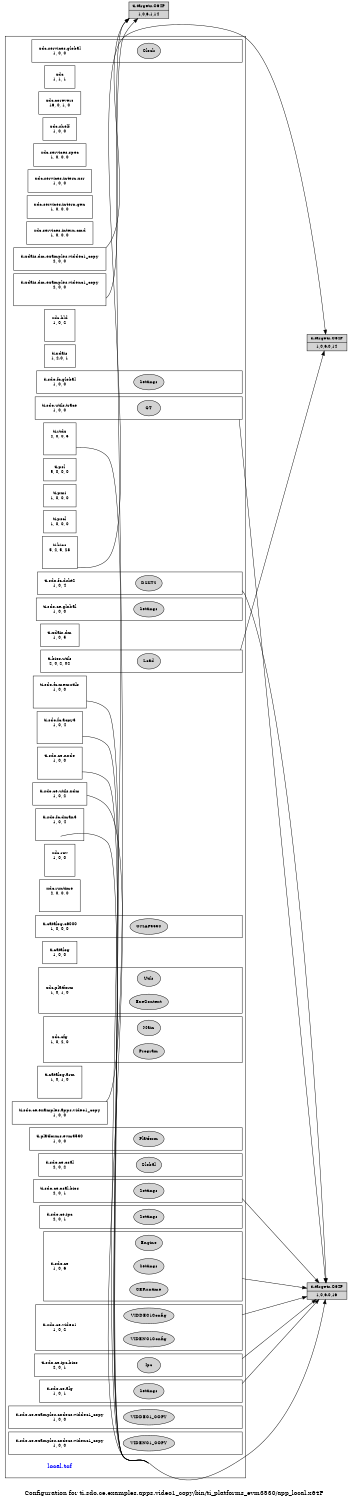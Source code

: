 digraph configuration {
    size="7.5,10";
    rankdir=LR;
    ranksep=".50 equally";
    concentrate=true;
    compound=true;
    label="\nConfiguration for ti.sdo.ce.examples.apps.video1_copy/bin/ti_platforms_evm3530/app_local.x64P"
  node [font=Helvetica, fontsize=14, fontcolor=black];  subgraph cluster0 {label=""; __cfg [label="local.tcf", color=white, fontcolor=blue];
    node [font=Helvetica, fontsize=10];    subgraph cluster1 {
        label="";
        xdc_services_global__top [shape=box,label="xdc.services.global\n1, 0, 0", color=white];
        xdc_services_global__bot [shape=point,label="", style=invis];
        xdc_services_global_Clock [style=filled,fillcolor=lightgray, label="Clock"];
        xdc_services_global__top -> xdc_services_global_Clock[style=invis];
        xdc_services_global_Clock -> xdc_services_global__bot[style=invis];
    }
    subgraph cluster2 {
        label="";
        xdc__top [shape=box,label="xdc\n1, 1, 1", color=white];
    }
    subgraph cluster3 {
        label="";
        xdc_corevers__top [shape=box,label="xdc.corevers\n16, 0, 1, 0", color=white];
    }
    subgraph cluster4 {
        label="";
        xdc_shelf__top [shape=box,label="xdc.shelf\n1, 0, 0", color=white];
    }
    subgraph cluster5 {
        label="";
        xdc_services_spec__top [shape=box,label="xdc.services.spec\n1, 0, 0, 0", color=white];
    }
    subgraph cluster6 {
        label="";
        xdc_services_intern_xsr__top [shape=box,label="xdc.services.intern.xsr\n1, 0, 0", color=white];
    }
    subgraph cluster7 {
        label="";
        xdc_services_intern_gen__top [shape=box,label="xdc.services.intern.gen\n1, 0, 0, 0", color=white];
    }
    subgraph cluster8 {
        label="";
        xdc_services_intern_cmd__top [shape=box,label="xdc.services.intern.cmd\n1, 0, 0, 0", color=white];
    }
    subgraph cluster9 {
        label="";
        ti_xdais_dm_examples_viddec1_copy__top [shape=box,label="ti.xdais.dm.examples.viddec1_copy\n2, 0, 0", color=white];
    }
    subgraph cluster10 {
        label="";
        ti_xdais_dm_examples_videnc1_copy__top [shape=box,label="ti.xdais.dm.examples.videnc1_copy\n2, 0, 0", color=white];
        ti_xdais_dm_examples_videnc1_copy__bot [shape=point,label="", style=invis];
    }
    subgraph cluster11 {
        label="";
        xdc_bld__top [shape=box,label="xdc.bld\n1, 0, 2", color=white];
        xdc_bld__bot [shape=point,label="", style=invis];
    }
    subgraph cluster12 {
        label="";
        ti_xdais__top [shape=box,label="ti.xdais\n1, 2.0, 1", color=white];
    }
    subgraph cluster13 {
        label="";
        ti_sdo_fc_global__top [shape=box,label="ti.sdo.fc.global\n1, 0, 0", color=white];
        ti_sdo_fc_global__bot [shape=point,label="", style=invis];
        ti_sdo_fc_global_Settings [style=filled,fillcolor=lightgray, label="Settings"];
        ti_sdo_fc_global__top -> ti_sdo_fc_global_Settings[style=invis];
        ti_sdo_fc_global_Settings -> ti_sdo_fc_global__bot[style=invis];
    }
    subgraph cluster14 {
        label="";
        ti_sdo_utils_trace__top [shape=box,label="ti.sdo.utils.trace\n1, 0, 0", color=white];
        ti_sdo_utils_trace__bot [shape=point,label="", style=invis];
        ti_sdo_utils_trace_GT [style=filled,fillcolor=lightgray, label="GT"];
        ti_sdo_utils_trace__top -> ti_sdo_utils_trace_GT[style=invis];
        ti_sdo_utils_trace_GT -> ti_sdo_utils_trace__bot[style=invis];
    }
    subgraph cluster15 {
        label="";
        ti_rtdx__top [shape=box,label="ti.rtdx\n2, 0, 0, 5", color=white];
        ti_rtdx__bot [shape=point,label="", style=invis];
    }
    subgraph cluster16 {
        label="";
        ti_psl__top [shape=box,label="ti.psl\n5, 0, 0, 0", color=white];
    }
    subgraph cluster17 {
        label="";
        ti_pmi__top [shape=box,label="ti.pmi\n1, 0, 0, 0", color=white];
    }
    subgraph cluster18 {
        label="";
        ti_pscl__top [shape=box,label="ti.pscl\n1, 0, 0, 0", color=white];
    }
    subgraph cluster19 {
        label="";
        ti_bios__top [shape=box,label="ti.bios\n5, 2, 5, 28", color=white];
        ti_bios__bot [shape=point,label="", style=invis];
    }
    subgraph cluster20 {
        label="";
        ti_sdo_fc_dskt2__top [shape=box,label="ti.sdo.fc.dskt2\n1, 0, 4", color=white];
        ti_sdo_fc_dskt2__bot [shape=point,label="", style=invis];
        ti_sdo_fc_dskt2_DSKT2 [style=filled,fillcolor=lightgray, label="DSKT2"];
        ti_sdo_fc_dskt2__top -> ti_sdo_fc_dskt2_DSKT2[style=invis];
        ti_sdo_fc_dskt2_DSKT2 -> ti_sdo_fc_dskt2__bot[style=invis];
    }
    subgraph cluster21 {
        label="";
        ti_sdo_ce_global__top [shape=box,label="ti.sdo.ce.global\n1, 0, 0", color=white];
        ti_sdo_ce_global__bot [shape=point,label="", style=invis];
        ti_sdo_ce_global_Settings [style=filled,fillcolor=lightgray, label="Settings"];
        ti_sdo_ce_global__top -> ti_sdo_ce_global_Settings[style=invis];
        ti_sdo_ce_global_Settings -> ti_sdo_ce_global__bot[style=invis];
    }
    subgraph cluster22 {
        label="";
        ti_xdais_dm__top [shape=box,label="ti.xdais.dm\n1, 0, 5", color=white];
    }
    subgraph cluster23 {
        label="";
        ti_sdo_ce_node__top [shape=box,label="ti.sdo.ce.node\n1, 0, 0", color=white];
        ti_sdo_ce_node__bot [shape=point,label="", style=invis];
    }
    subgraph cluster24 {
        label="";
        ti_sdo_ce_utils_xdm__top [shape=box,label="ti.sdo.ce.utils.xdm\n1, 0, 2", color=white];
    }
    subgraph cluster25 {
        label="";
        ti_sdo_fc_dman3__top [shape=box,label="ti.sdo.fc.dman3\n1, 0, 4", color=white];
        ti_sdo_fc_dman3__bot [shape=point,label="", style=invis];
    }
    subgraph cluster26 {
        label="";
        ti_sdo_fc_memutils__top [shape=box,label="ti.sdo.fc.memutils\n1, 0, 0", color=white];
        ti_sdo_fc_memutils__bot [shape=point,label="", style=invis];
    }
    subgraph cluster27 {
        label="";
        ti_sdo_fc_acpy3__top [shape=box,label="ti.sdo.fc.acpy3\n1, 0, 4", color=white];
        ti_sdo_fc_acpy3__bot [shape=point,label="", style=invis];
    }
    subgraph cluster28 {
        label="";
        ti_bios_utils__top [shape=box,label="ti.bios.utils\n2, 0, 2, 02", color=white];
        ti_bios_utils__bot [shape=point,label="", style=invis];
        ti_bios_utils_Load [style=filled,fillcolor=lightgray, label="Load"];
        ti_bios_utils__top -> ti_bios_utils_Load[style=invis];
        ti_bios_utils_Load -> ti_bios_utils__bot[style=invis];
    }
    subgraph cluster29 {
        label="";
        xdc_rov__top [shape=box,label="xdc.rov\n1, 0, 0", color=white];
        xdc_rov__bot [shape=point,label="", style=invis];
    }
    subgraph cluster30 {
        label="";
        xdc_runtime__top [shape=box,label="xdc.runtime\n2, 0, 0, 0", color=white];
        xdc_runtime__bot [shape=point,label="", style=invis];
    }
    subgraph cluster31 {
        label="";
        ti_catalog_c6000__top [shape=box,label="ti.catalog.c6000\n1, 0, 0, 0", color=white];
        ti_catalog_c6000__bot [shape=point,label="", style=invis];
        ti_catalog_c6000_OMAP3530 [style=filled,fillcolor=lightgray, label="OMAP3530"];
        ti_catalog_c6000__top -> ti_catalog_c6000_OMAP3530[style=invis];
        ti_catalog_c6000_OMAP3530 -> ti_catalog_c6000__bot[style=invis];
    }
    subgraph cluster32 {
        label="";
        ti_catalog__top [shape=box,label="ti.catalog\n1, 0, 0", color=white];
    }
    subgraph cluster33 {
        label="";
        xdc_platform__top [shape=box,label="xdc.platform\n1, 0, 1, 0", color=white];
        xdc_platform__bot [shape=point,label="", style=invis];
        xdc_platform_ExeContext [style=filled,fillcolor=lightgray, label="ExeContext"];
        xdc_platform__top -> xdc_platform_ExeContext[style=invis];
        xdc_platform_ExeContext -> xdc_platform__bot[style=invis];
        xdc_platform_Utils [style=filled,fillcolor=lightgray, label="Utils"];
        xdc_platform__top -> xdc_platform_Utils[style=invis];
        xdc_platform_Utils -> xdc_platform__bot[style=invis];
    }
    subgraph cluster34 {
        label="";
        xdc_cfg__top [shape=box,label="xdc.cfg\n1, 0, 2, 0", color=white];
        xdc_cfg__bot [shape=point,label="", style=invis];
        xdc_cfg_Program [style=filled,fillcolor=lightgray, label="Program"];
        xdc_cfg__top -> xdc_cfg_Program[style=invis];
        xdc_cfg_Program -> xdc_cfg__bot[style=invis];
        xdc_cfg_Main [style=filled,fillcolor=lightgray, label="Main"];
        xdc_cfg__top -> xdc_cfg_Main[style=invis];
        xdc_cfg_Main -> xdc_cfg__bot[style=invis];
    }
    subgraph cluster35 {
        label="";
        ti_catalog_arm__top [shape=box,label="ti.catalog.arm\n1, 0, 1, 0", color=white];
        ti_catalog_arm__bot [shape=point,label="", style=invis];
    }
    subgraph cluster36 {
        label="";
        ti_platforms_evm3530__top [shape=box,label="ti.platforms.evm3530\n1, 0, 0", color=white];
        ti_platforms_evm3530__bot [shape=point,label="", style=invis];
        ti_platforms_evm3530_Platform [style=filled,fillcolor=lightgray, label="Platform"];
        ti_platforms_evm3530__top -> ti_platforms_evm3530_Platform[style=invis];
        ti_platforms_evm3530_Platform -> ti_platforms_evm3530__bot[style=invis];
    }
    subgraph cluster37 {
        label="";
        ti_sdo_ce_osal__top [shape=box,label="ti.sdo.ce.osal\n2, 0, 2", color=white];
        ti_sdo_ce_osal__bot [shape=point,label="", style=invis];
        ti_sdo_ce_osal_Global [style=filled,fillcolor=lightgray, label="Global"];
        ti_sdo_ce_osal__top -> ti_sdo_ce_osal_Global[style=invis];
        ti_sdo_ce_osal_Global -> ti_sdo_ce_osal__bot[style=invis];
    }
    subgraph cluster38 {
        label="";
        ti_sdo_ce_osal_bios__top [shape=box,label="ti.sdo.ce.osal.bios\n2, 0, 1", color=white];
        ti_sdo_ce_osal_bios__bot [shape=point,label="", style=invis];
        ti_sdo_ce_osal_bios_Settings [style=filled,fillcolor=lightgray, label="Settings"];
        ti_sdo_ce_osal_bios__top -> ti_sdo_ce_osal_bios_Settings[style=invis];
        ti_sdo_ce_osal_bios_Settings -> ti_sdo_ce_osal_bios__bot[style=invis];
    }
    subgraph cluster39 {
        label="";
        ti_sdo_ce_ipc__top [shape=box,label="ti.sdo.ce.ipc\n2, 0, 1", color=white];
        ti_sdo_ce_ipc__bot [shape=point,label="", style=invis];
        ti_sdo_ce_ipc_Settings [style=filled,fillcolor=lightgray, label="Settings"];
        ti_sdo_ce_ipc__top -> ti_sdo_ce_ipc_Settings[style=invis];
        ti_sdo_ce_ipc_Settings -> ti_sdo_ce_ipc__bot[style=invis];
    }
    subgraph cluster40 {
        label="";
        ti_sdo_ce_ipc_bios__top [shape=box,label="ti.sdo.ce.ipc.bios\n2, 0, 1", color=white];
        ti_sdo_ce_ipc_bios__bot [shape=point,label="", style=invis];
        ti_sdo_ce_ipc_bios_Ipc [style=filled,fillcolor=lightgray, label="Ipc"];
        ti_sdo_ce_ipc_bios__top -> ti_sdo_ce_ipc_bios_Ipc[style=invis];
        ti_sdo_ce_ipc_bios_Ipc -> ti_sdo_ce_ipc_bios__bot[style=invis];
    }
    subgraph cluster41 {
        label="";
        ti_sdo_ce_alg__top [shape=box,label="ti.sdo.ce.alg\n1, 0, 1", color=white];
        ti_sdo_ce_alg__bot [shape=point,label="", style=invis];
        ti_sdo_ce_alg_Settings [style=filled,fillcolor=lightgray, label="Settings"];
        ti_sdo_ce_alg__top -> ti_sdo_ce_alg_Settings[style=invis];
        ti_sdo_ce_alg_Settings -> ti_sdo_ce_alg__bot[style=invis];
    }
    subgraph cluster42 {
        label="";
        ti_sdo_ce__top [shape=box,label="ti.sdo.ce\n1, 0, 6", color=white];
        ti_sdo_ce__bot [shape=point,label="", style=invis];
        ti_sdo_ce_Engine [style=filled,fillcolor=lightgray, label="Engine"];
        ti_sdo_ce__top -> ti_sdo_ce_Engine[style=invis];
        ti_sdo_ce_Engine -> ti_sdo_ce__bot[style=invis];
        ti_sdo_ce_CERuntime [style=filled,fillcolor=lightgray, label="CERuntime"];
        ti_sdo_ce__top -> ti_sdo_ce_CERuntime[style=invis];
        ti_sdo_ce_CERuntime -> ti_sdo_ce__bot[style=invis];
        ti_sdo_ce_Settings [style=filled,fillcolor=lightgray, label="Settings"];
        ti_sdo_ce__top -> ti_sdo_ce_Settings[style=invis];
        ti_sdo_ce_Settings -> ti_sdo_ce__bot[style=invis];
    }
    subgraph cluster43 {
        label="";
        ti_sdo_ce_video1__top [shape=box,label="ti.sdo.ce.video1\n1, 0, 2", color=white];
        ti_sdo_ce_video1__bot [shape=point,label="", style=invis];
        ti_sdo_ce_video1_VIDENC1Config [style=filled,fillcolor=lightgray, label="VIDENC1Config"];
        ti_sdo_ce_video1__top -> ti_sdo_ce_video1_VIDENC1Config[style=invis];
        ti_sdo_ce_video1_VIDENC1Config -> ti_sdo_ce_video1__bot[style=invis];
        ti_sdo_ce_video1_VIDDEC1Config [style=filled,fillcolor=lightgray, label="VIDDEC1Config"];
        ti_sdo_ce_video1__top -> ti_sdo_ce_video1_VIDDEC1Config[style=invis];
        ti_sdo_ce_video1_VIDDEC1Config -> ti_sdo_ce_video1__bot[style=invis];
    }
    subgraph cluster44 {
        label="";
        ti_sdo_ce_examples_codecs_viddec1_copy__top [shape=box,label="ti.sdo.ce.examples.codecs.viddec1_copy\n1, 0, 0", color=white];
        ti_sdo_ce_examples_codecs_viddec1_copy__bot [shape=point,label="", style=invis];
        ti_sdo_ce_examples_codecs_viddec1_copy_VIDDEC1_COPY [style=filled,fillcolor=lightgray, label="VIDDEC1_COPY"];
        ti_sdo_ce_examples_codecs_viddec1_copy__top -> ti_sdo_ce_examples_codecs_viddec1_copy_VIDDEC1_COPY[style=invis];
        ti_sdo_ce_examples_codecs_viddec1_copy_VIDDEC1_COPY -> ti_sdo_ce_examples_codecs_viddec1_copy__bot[style=invis];
    }
    subgraph cluster45 {
        label="";
        ti_sdo_ce_examples_codecs_videnc1_copy__top [shape=box,label="ti.sdo.ce.examples.codecs.videnc1_copy\n1, 0, 0", color=white];
        ti_sdo_ce_examples_codecs_videnc1_copy__bot [shape=point,label="", style=invis];
        ti_sdo_ce_examples_codecs_videnc1_copy_VIDENC1_COPY [style=filled,fillcolor=lightgray, label="VIDENC1_COPY"];
        ti_sdo_ce_examples_codecs_videnc1_copy__top -> ti_sdo_ce_examples_codecs_videnc1_copy_VIDENC1_COPY[style=invis];
        ti_sdo_ce_examples_codecs_videnc1_copy_VIDENC1_COPY -> ti_sdo_ce_examples_codecs_videnc1_copy__bot[style=invis];
    }
    subgraph cluster46 {
        label="";
        ti_sdo_ce_examples_apps_video1_copy__top [shape=box,label="ti.sdo.ce.examples.apps.video1_copy\n1, 0, 0", color=white];
    }
  }
  node [font=Helvetica, fontsize=10];
    ti_targets_C64P__1_0_6__1_14 [shape=record,label="ti.targets.C64P|1,0,6.1,14",style=filled, fillcolor=lightgrey];
    ti_xdais_dm_examples_viddec1_copy__top -> ti_targets_C64P__1_0_6__1_14 [ltail=cluster9];
    ti_targets_C64P__1_0_6__1_14 [shape=record,label="ti.targets.C64P|1,0,6.1,14",style=filled, fillcolor=lightgrey];
    ti_xdais_dm_examples_videnc1_copy__bot -> ti_targets_C64P__1_0_6__1_14 [ltail=cluster10];
    ti_targets_C64P__1_0_6__0_16 [shape=record,label="ti.targets.C64P|1,0,6.0,16",style=filled, fillcolor=lightgrey];
    ti_sdo_utils_trace__bot -> ti_targets_C64P__1_0_6__0_16 [ltail=cluster14];
    ti_targets_C64P__1_0_6__0_16 [shape=record,label="ti.targets.C64P|1,0,6.0,16",style=filled, fillcolor=lightgrey];
    ti_rtdx__bot -> ti_targets_C64P__1_0_6__0_16 [ltail=cluster15];
    ti_targets_C64P__1_0_6__0_14 [shape=record,label="ti.targets.C64P|1,0,6.0,14",style=filled, fillcolor=lightgrey];
    ti_bios__bot -> ti_targets_C64P__1_0_6__0_14 [ltail=cluster19];
    ti_targets_C64P__1_0_6__0_16 [shape=record,label="ti.targets.C64P|1,0,6.0,16",style=filled, fillcolor=lightgrey];
    ti_sdo_fc_dskt2__bot -> ti_targets_C64P__1_0_6__0_16 [ltail=cluster20];
    ti_targets_C64P__1_0_6__0_16 [shape=record,label="ti.targets.C64P|1,0,6.0,16",style=filled, fillcolor=lightgrey];
    ti_sdo_ce_node__bot -> ti_targets_C64P__1_0_6__0_16 [ltail=cluster23];
    ti_targets_C64P__1_0_6__0_16 [shape=record,label="ti.targets.C64P|1,0,6.0,16",style=filled, fillcolor=lightgrey];
    ti_sdo_ce_utils_xdm__top -> ti_targets_C64P__1_0_6__0_16 [ltail=cluster24];
    ti_targets_C64P__1_0_6__0_16 [shape=record,label="ti.targets.C64P|1,0,6.0,16",style=filled, fillcolor=lightgrey];
    ti_sdo_fc_dman3__bot -> ti_targets_C64P__1_0_6__0_16 [ltail=cluster25];
    ti_targets_C64P__1_0_6__0_16 [shape=record,label="ti.targets.C64P|1,0,6.0,16",style=filled, fillcolor=lightgrey];
    ti_sdo_fc_memutils__bot -> ti_targets_C64P__1_0_6__0_16 [ltail=cluster26];
    ti_targets_C64P__1_0_6__0_16 [shape=record,label="ti.targets.C64P|1,0,6.0,16",style=filled, fillcolor=lightgrey];
    ti_sdo_fc_acpy3__bot -> ti_targets_C64P__1_0_6__0_16 [ltail=cluster27];
    ti_targets_C64P__1_0_6__0_14 [shape=record,label="ti.targets.C64P|1,0,6.0,14",style=filled, fillcolor=lightgrey];
    ti_bios_utils__bot -> ti_targets_C64P__1_0_6__0_14 [ltail=cluster28];
    ti_targets_C64P__1_0_6__0_16 [shape=record,label="ti.targets.C64P|1,0,6.0,16",style=filled, fillcolor=lightgrey];
    ti_sdo_ce_osal_bios__bot -> ti_targets_C64P__1_0_6__0_16 [ltail=cluster38];
    ti_targets_C64P__1_0_6__0_16 [shape=record,label="ti.targets.C64P|1,0,6.0,16",style=filled, fillcolor=lightgrey];
    ti_sdo_ce_ipc_bios__bot -> ti_targets_C64P__1_0_6__0_16 [ltail=cluster40];
    ti_targets_C64P__1_0_6__0_16 [shape=record,label="ti.targets.C64P|1,0,6.0,16",style=filled, fillcolor=lightgrey];
    ti_sdo_ce_alg__bot -> ti_targets_C64P__1_0_6__0_16 [ltail=cluster41];
    ti_targets_C64P__1_0_6__0_16 [shape=record,label="ti.targets.C64P|1,0,6.0,16",style=filled, fillcolor=lightgrey];
    ti_sdo_ce__bot -> ti_targets_C64P__1_0_6__0_16 [ltail=cluster42];
    ti_targets_C64P__1_0_6__0_16 [shape=record,label="ti.targets.C64P|1,0,6.0,16",style=filled, fillcolor=lightgrey];
    ti_sdo_ce_video1__bot -> ti_targets_C64P__1_0_6__0_16 [ltail=cluster43];
    ti_targets_C64P__1_0_6__1_14 [shape=record,label="ti.targets.C64P|1,0,6.1,14",style=filled, fillcolor=lightgrey];
    ti_sdo_ce_examples_apps_video1_copy__top -> ti_targets_C64P__1_0_6__1_14 [ltail=cluster46];
}
